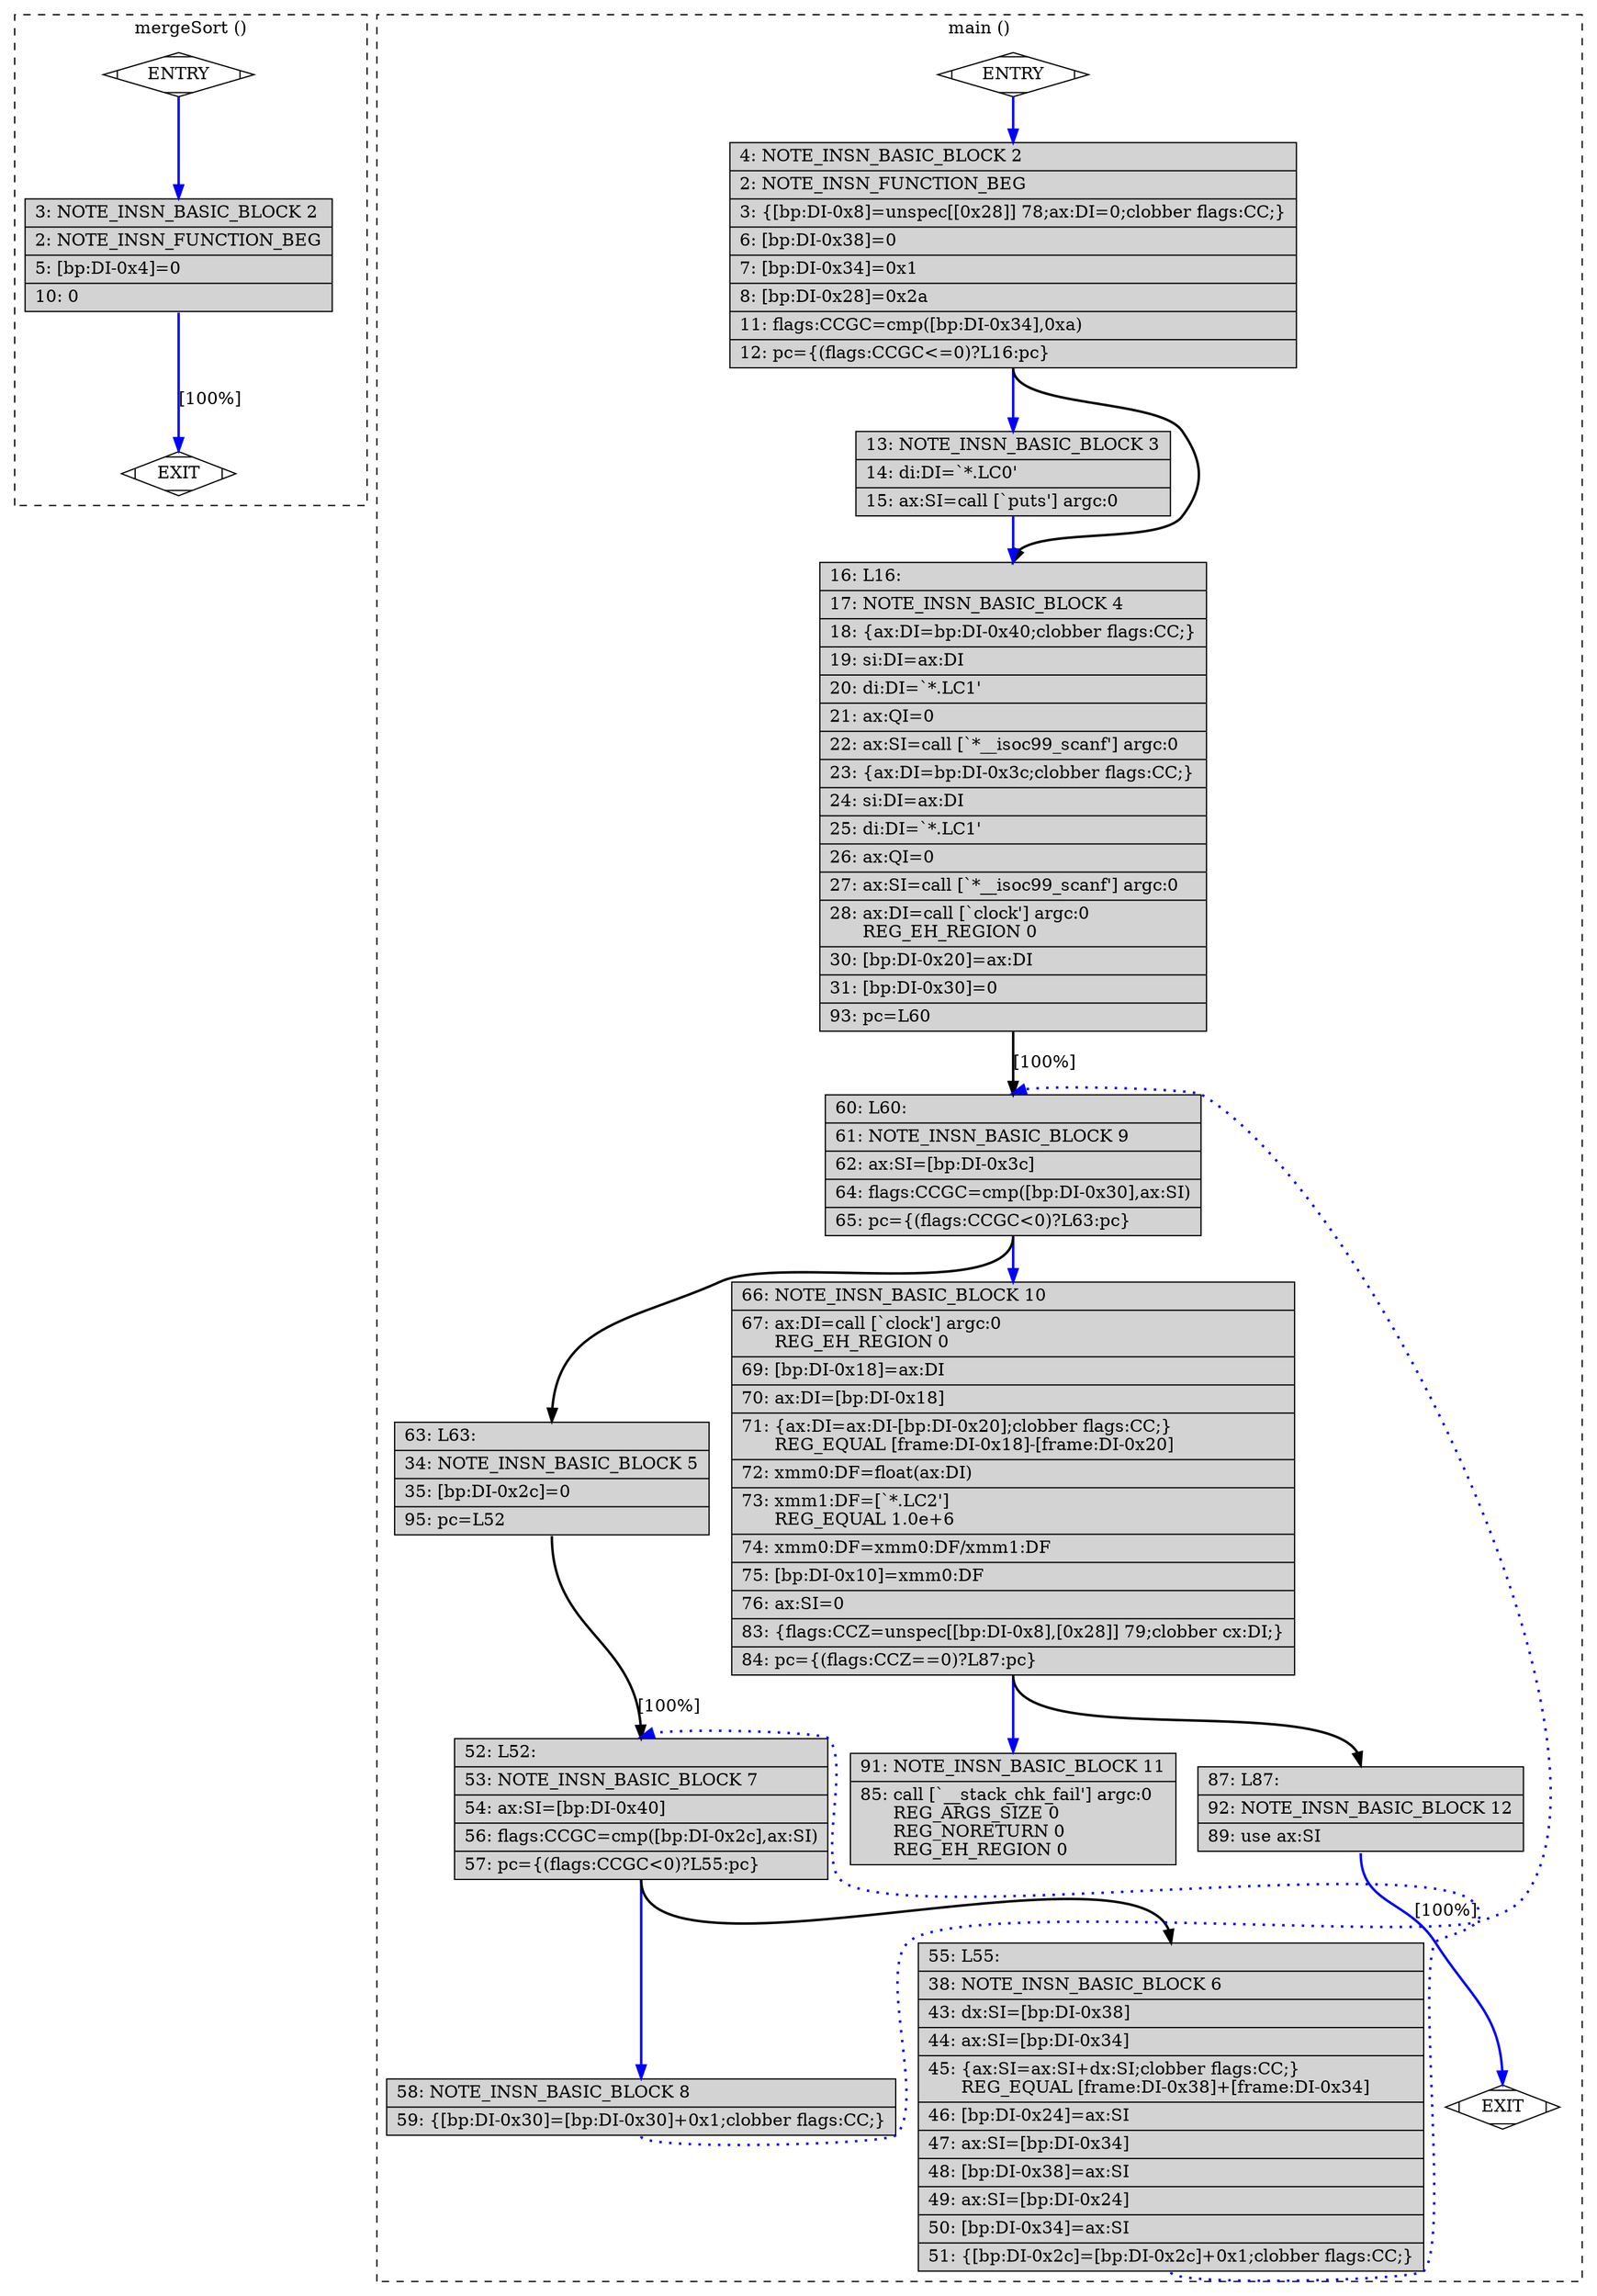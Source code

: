 digraph "main.c.281r.reload" {
overlap=false;
subgraph "cluster_mergeSort" {
	style="dashed";
	color="black";
	label="mergeSort ()";
	fn_0_basic_block_0 [shape=Mdiamond,style=filled,fillcolor=white,label="ENTRY"];

	fn_0_basic_block_2 [shape=record,style=filled,fillcolor=lightgrey,label="{\ \ \ \ 3:\ NOTE_INSN_BASIC_BLOCK\ 2\l\
|\ \ \ \ 2:\ NOTE_INSN_FUNCTION_BEG\l\
|\ \ \ \ 5:\ [bp:DI-0x4]=0\l\
|\ \ \ 10:\ 0\l\
}"];

	fn_0_basic_block_1 [shape=Mdiamond,style=filled,fillcolor=white,label="EXIT"];

	fn_0_basic_block_0:s -> fn_0_basic_block_2:n [style="solid,bold",color=blue,weight=100,constraint=true];
	fn_0_basic_block_2:s -> fn_0_basic_block_1:n [style="solid,bold",color=blue,weight=100,constraint=true,label="[100%]"];
	fn_0_basic_block_0:s -> fn_0_basic_block_1:n [style="invis",constraint=true];
}
subgraph "cluster_main" {
	style="dashed";
	color="black";
	label="main ()";
	fn_1_basic_block_0 [shape=Mdiamond,style=filled,fillcolor=white,label="ENTRY"];

	fn_1_basic_block_2 [shape=record,style=filled,fillcolor=lightgrey,label="{\ \ \ \ 4:\ NOTE_INSN_BASIC_BLOCK\ 2\l\
|\ \ \ \ 2:\ NOTE_INSN_FUNCTION_BEG\l\
|\ \ \ \ 3:\ \{[bp:DI-0x8]=unspec[[0x28]]\ 78;ax:DI=0;clobber\ flags:CC;\}\l\
|\ \ \ \ 6:\ [bp:DI-0x38]=0\l\
|\ \ \ \ 7:\ [bp:DI-0x34]=0x1\l\
|\ \ \ \ 8:\ [bp:DI-0x28]=0x2a\l\
|\ \ \ 11:\ flags:CCGC=cmp([bp:DI-0x34],0xa)\l\
|\ \ \ 12:\ pc=\{(flags:CCGC\<=0)?L16:pc\}\l\
}"];

	fn_1_basic_block_3 [shape=record,style=filled,fillcolor=lightgrey,label="{\ \ \ 13:\ NOTE_INSN_BASIC_BLOCK\ 3\l\
|\ \ \ 14:\ di:DI=`*.LC0'\l\
|\ \ \ 15:\ ax:SI=call\ [`puts']\ argc:0\l\
}"];

	fn_1_basic_block_4 [shape=record,style=filled,fillcolor=lightgrey,label="{\ \ \ 16:\ L16:\l\
|\ \ \ 17:\ NOTE_INSN_BASIC_BLOCK\ 4\l\
|\ \ \ 18:\ \{ax:DI=bp:DI-0x40;clobber\ flags:CC;\}\l\
|\ \ \ 19:\ si:DI=ax:DI\l\
|\ \ \ 20:\ di:DI=`*.LC1'\l\
|\ \ \ 21:\ ax:QI=0\l\
|\ \ \ 22:\ ax:SI=call\ [`*__isoc99_scanf']\ argc:0\l\
|\ \ \ 23:\ \{ax:DI=bp:DI-0x3c;clobber\ flags:CC;\}\l\
|\ \ \ 24:\ si:DI=ax:DI\l\
|\ \ \ 25:\ di:DI=`*.LC1'\l\
|\ \ \ 26:\ ax:QI=0\l\
|\ \ \ 27:\ ax:SI=call\ [`*__isoc99_scanf']\ argc:0\l\
|\ \ \ 28:\ ax:DI=call\ [`clock']\ argc:0\l\
\ \ \ \ \ \ REG_EH_REGION\ 0\l\
|\ \ \ 30:\ [bp:DI-0x20]=ax:DI\l\
|\ \ \ 31:\ [bp:DI-0x30]=0\l\
|\ \ \ 93:\ pc=L60\l\
}"];

	fn_1_basic_block_9 [shape=record,style=filled,fillcolor=lightgrey,label="{\ \ \ 60:\ L60:\l\
|\ \ \ 61:\ NOTE_INSN_BASIC_BLOCK\ 9\l\
|\ \ \ 62:\ ax:SI=[bp:DI-0x3c]\l\
|\ \ \ 64:\ flags:CCGC=cmp([bp:DI-0x30],ax:SI)\l\
|\ \ \ 65:\ pc=\{(flags:CCGC\<0)?L63:pc\}\l\
}"];

	fn_1_basic_block_10 [shape=record,style=filled,fillcolor=lightgrey,label="{\ \ \ 66:\ NOTE_INSN_BASIC_BLOCK\ 10\l\
|\ \ \ 67:\ ax:DI=call\ [`clock']\ argc:0\l\
\ \ \ \ \ \ REG_EH_REGION\ 0\l\
|\ \ \ 69:\ [bp:DI-0x18]=ax:DI\l\
|\ \ \ 70:\ ax:DI=[bp:DI-0x18]\l\
|\ \ \ 71:\ \{ax:DI=ax:DI-[bp:DI-0x20];clobber\ flags:CC;\}\l\
\ \ \ \ \ \ REG_EQUAL\ [frame:DI-0x18]-[frame:DI-0x20]\l\
|\ \ \ 72:\ xmm0:DF=float(ax:DI)\l\
|\ \ \ 73:\ xmm1:DF=[`*.LC2']\l\
\ \ \ \ \ \ REG_EQUAL\ 1.0e+6\l\
|\ \ \ 74:\ xmm0:DF=xmm0:DF/xmm1:DF\l\
|\ \ \ 75:\ [bp:DI-0x10]=xmm0:DF\l\
|\ \ \ 76:\ ax:SI=0\l\
|\ \ \ 83:\ \{flags:CCZ=unspec[[bp:DI-0x8],[0x28]]\ 79;clobber\ cx:DI;\}\l\
|\ \ \ 84:\ pc=\{(flags:CCZ==0)?L87:pc\}\l\
}"];

	fn_1_basic_block_11 [shape=record,style=filled,fillcolor=lightgrey,label="{\ \ \ 91:\ NOTE_INSN_BASIC_BLOCK\ 11\l\
|\ \ \ 85:\ call\ [`__stack_chk_fail']\ argc:0\l\
\ \ \ \ \ \ REG_ARGS_SIZE\ 0\l\
\ \ \ \ \ \ REG_NORETURN\ 0\l\
\ \ \ \ \ \ REG_EH_REGION\ 0\l\
}"];

	fn_1_basic_block_12 [shape=record,style=filled,fillcolor=lightgrey,label="{\ \ \ 87:\ L87:\l\
|\ \ \ 92:\ NOTE_INSN_BASIC_BLOCK\ 12\l\
|\ \ \ 89:\ use\ ax:SI\l\
}"];

	fn_1_basic_block_5 [shape=record,style=filled,fillcolor=lightgrey,label="{\ \ \ 63:\ L63:\l\
|\ \ \ 34:\ NOTE_INSN_BASIC_BLOCK\ 5\l\
|\ \ \ 35:\ [bp:DI-0x2c]=0\l\
|\ \ \ 95:\ pc=L52\l\
}"];

	fn_1_basic_block_7 [shape=record,style=filled,fillcolor=lightgrey,label="{\ \ \ 52:\ L52:\l\
|\ \ \ 53:\ NOTE_INSN_BASIC_BLOCK\ 7\l\
|\ \ \ 54:\ ax:SI=[bp:DI-0x40]\l\
|\ \ \ 56:\ flags:CCGC=cmp([bp:DI-0x2c],ax:SI)\l\
|\ \ \ 57:\ pc=\{(flags:CCGC\<0)?L55:pc\}\l\
}"];

	fn_1_basic_block_8 [shape=record,style=filled,fillcolor=lightgrey,label="{\ \ \ 58:\ NOTE_INSN_BASIC_BLOCK\ 8\l\
|\ \ \ 59:\ \{[bp:DI-0x30]=[bp:DI-0x30]+0x1;clobber\ flags:CC;\}\l\
}"];

	fn_1_basic_block_6 [shape=record,style=filled,fillcolor=lightgrey,label="{\ \ \ 55:\ L55:\l\
|\ \ \ 38:\ NOTE_INSN_BASIC_BLOCK\ 6\l\
|\ \ \ 43:\ dx:SI=[bp:DI-0x38]\l\
|\ \ \ 44:\ ax:SI=[bp:DI-0x34]\l\
|\ \ \ 45:\ \{ax:SI=ax:SI+dx:SI;clobber\ flags:CC;\}\l\
\ \ \ \ \ \ REG_EQUAL\ [frame:DI-0x38]+[frame:DI-0x34]\l\
|\ \ \ 46:\ [bp:DI-0x24]=ax:SI\l\
|\ \ \ 47:\ ax:SI=[bp:DI-0x34]\l\
|\ \ \ 48:\ [bp:DI-0x38]=ax:SI\l\
|\ \ \ 49:\ ax:SI=[bp:DI-0x24]\l\
|\ \ \ 50:\ [bp:DI-0x34]=ax:SI\l\
|\ \ \ 51:\ \{[bp:DI-0x2c]=[bp:DI-0x2c]+0x1;clobber\ flags:CC;\}\l\
}"];

	fn_1_basic_block_1 [shape=Mdiamond,style=filled,fillcolor=white,label="EXIT"];

	fn_1_basic_block_0:s -> fn_1_basic_block_2:n [style="solid,bold",color=blue,weight=100,constraint=true];
	fn_1_basic_block_2:s -> fn_1_basic_block_3:n [style="solid,bold",color=blue,weight=100,constraint=true];
	fn_1_basic_block_2:s -> fn_1_basic_block_4:n [style="solid,bold",color=black,weight=10,constraint=true];
	fn_1_basic_block_3:s -> fn_1_basic_block_4:n [style="solid,bold",color=blue,weight=100,constraint=true];
	fn_1_basic_block_4:s -> fn_1_basic_block_9:n [style="solid,bold",color=black,weight=10,constraint=true,label="[100%]"];
	fn_1_basic_block_5:s -> fn_1_basic_block_7:n [style="solid,bold",color=black,weight=10,constraint=true,label="[100%]"];
	fn_1_basic_block_6:s -> fn_1_basic_block_7:n [style="dotted,bold",color=blue,weight=10,constraint=false];
	fn_1_basic_block_7:s -> fn_1_basic_block_6:n [style="solid,bold",color=black,weight=10,constraint=true];
	fn_1_basic_block_7:s -> fn_1_basic_block_8:n [style="solid,bold",color=blue,weight=100,constraint=true];
	fn_1_basic_block_8:s -> fn_1_basic_block_9:n [style="dotted,bold",color=blue,weight=10,constraint=false];
	fn_1_basic_block_9:s -> fn_1_basic_block_5:n [style="solid,bold",color=black,weight=10,constraint=true];
	fn_1_basic_block_9:s -> fn_1_basic_block_10:n [style="solid,bold",color=blue,weight=100,constraint=true];
	fn_1_basic_block_10:s -> fn_1_basic_block_12:n [style="solid,bold",color=black,weight=10,constraint=true];
	fn_1_basic_block_10:s -> fn_1_basic_block_11:n [style="solid,bold",color=blue,weight=100,constraint=true];
	fn_1_basic_block_12:s -> fn_1_basic_block_1:n [style="solid,bold",color=blue,weight=100,constraint=true,label="[100%]"];
	fn_1_basic_block_0:s -> fn_1_basic_block_1:n [style="invis",constraint=true];
}
}
